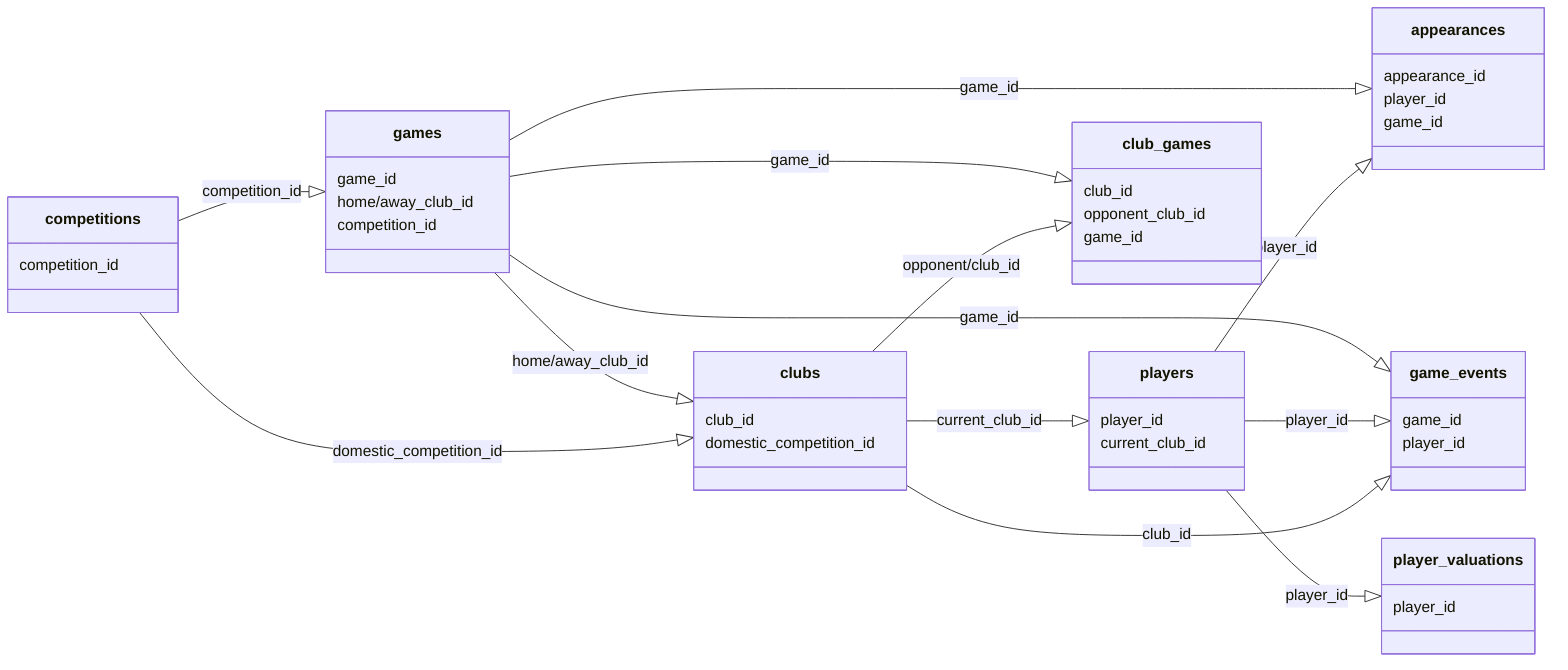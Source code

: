 classDiagram
direction LR
competitions --|> games : competition_id
competitions --|> clubs : domestic_competition_id
clubs --|> players : current_club_id
clubs --|> club_games : opponent/club_id
clubs --|> game_events : club_id
players --|> appearances : player_id
players --|> game_events : player_id
players --|> player_valuations : player_id
games --|> appearances : game_id
games --|> game_events : game_id
games --|> clubs : home/away_club_id
games --|> club_games : game_id
class competitions {
 competition_id
}
class games {
    game_id
    home/away_club_id
    competition_id
}
class game_events {
    game_id
    player_id
}
class clubs {
    club_id
    domestic_competition_id
}
class club_games {
    club_id
    opponent_club_id
    game_id
}
class players {
    player_id
    current_club_id
}
class player_valuations{
    player_id
}
class appearances {
    appearance_id
    player_id
    game_id
}
